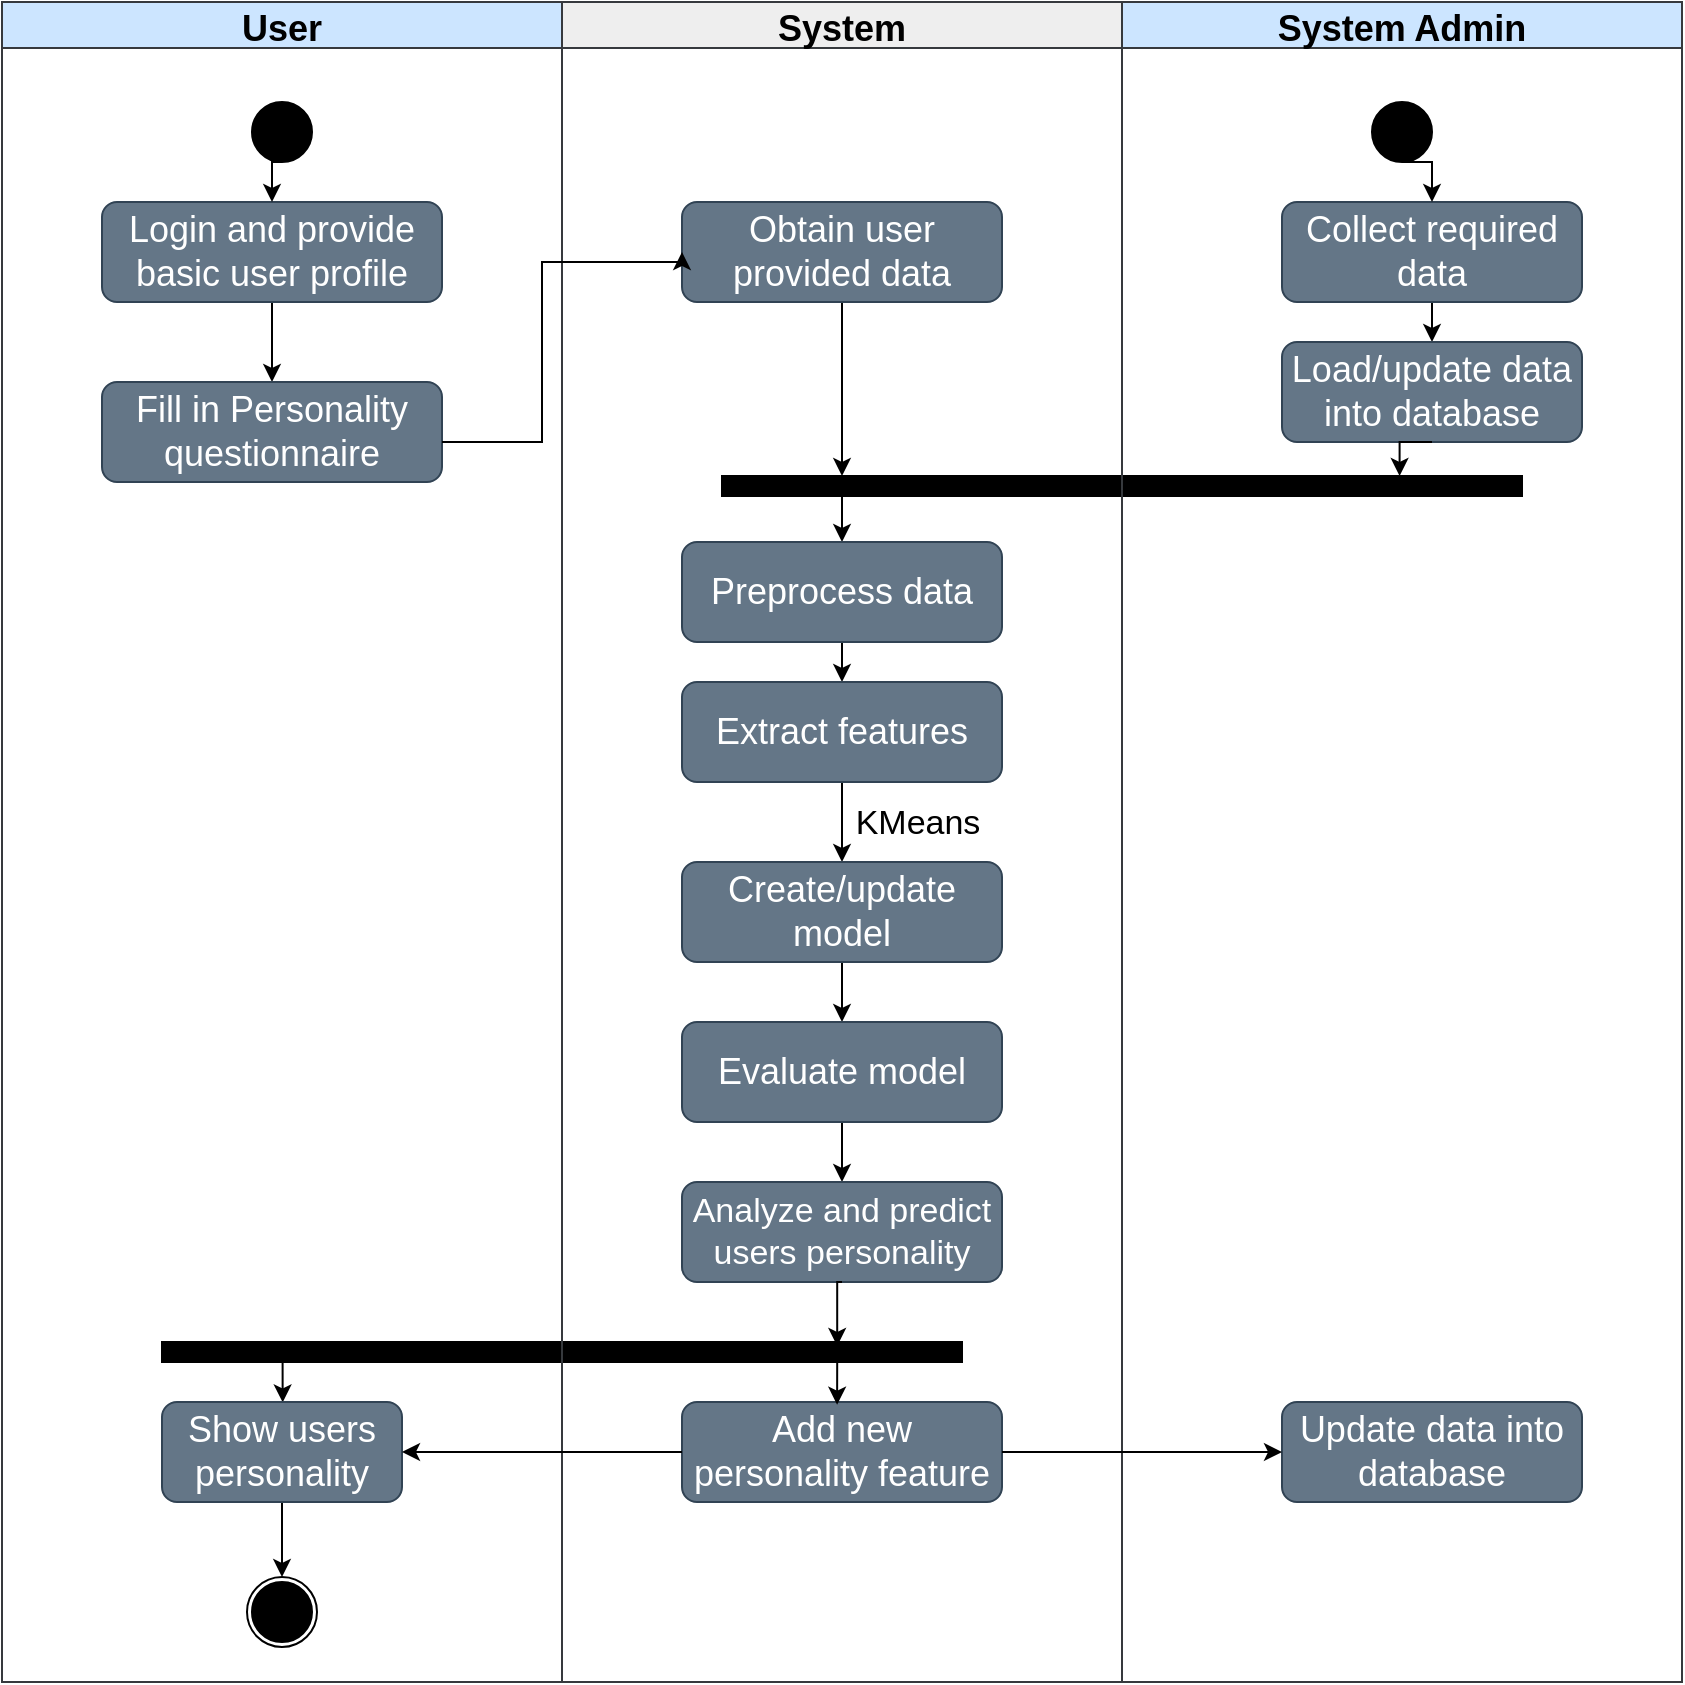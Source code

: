 <mxfile version="20.4.0" type="github">
  <diagram id="9wN0dKwCbyhMYcGL-Tr_" name="Page-1">
    <mxGraphModel dx="960" dy="853" grid="1" gridSize="10" guides="1" tooltips="1" connect="1" arrows="1" fold="1" page="1" pageScale="1" pageWidth="850" pageHeight="1100" math="0" shadow="0">
      <root>
        <mxCell id="0" />
        <mxCell id="1" parent="0" />
        <mxCell id="MDP4NH8N46IhiBC8FI1W-1" value="User" style="swimlane;fillColor=#cce5ff;strokeColor=#36393d;startSize=23;fontSize=18;" vertex="1" parent="1">
          <mxGeometry x="80" y="160" width="280" height="840" as="geometry" />
        </mxCell>
        <mxCell id="MDP4NH8N46IhiBC8FI1W-10" style="edgeStyle=orthogonalEdgeStyle;rounded=0;orthogonalLoop=1;jettySize=auto;html=1;exitX=0.5;exitY=1;exitDx=0;exitDy=0;entryX=0.5;entryY=0;entryDx=0;entryDy=0;" edge="1" parent="MDP4NH8N46IhiBC8FI1W-1" source="MDP4NH8N46IhiBC8FI1W-4" target="MDP4NH8N46IhiBC8FI1W-7">
          <mxGeometry relative="1" as="geometry" />
        </mxCell>
        <mxCell id="MDP4NH8N46IhiBC8FI1W-4" value="&lt;div style=&quot;font-size: 18px;&quot;&gt;&lt;font style=&quot;font-size: 18px;&quot;&gt;Login and provide&lt;/font&gt;&lt;/div&gt;&lt;div style=&quot;font-size: 18px;&quot;&gt;&lt;font style=&quot;font-size: 18px;&quot;&gt;basic user profile&lt;br&gt;&lt;/font&gt;&lt;/div&gt;" style="rounded=1;whiteSpace=wrap;html=1;fillColor=#647687;strokeColor=#314354;fontColor=#ffffff;" vertex="1" parent="MDP4NH8N46IhiBC8FI1W-1">
          <mxGeometry x="50" y="100" width="170" height="50" as="geometry" />
        </mxCell>
        <mxCell id="MDP4NH8N46IhiBC8FI1W-9" style="edgeStyle=orthogonalEdgeStyle;rounded=0;orthogonalLoop=1;jettySize=auto;html=1;exitX=0.5;exitY=1;exitDx=0;exitDy=0;entryX=0.5;entryY=0;entryDx=0;entryDy=0;" edge="1" parent="MDP4NH8N46IhiBC8FI1W-1" source="MDP4NH8N46IhiBC8FI1W-5" target="MDP4NH8N46IhiBC8FI1W-4">
          <mxGeometry relative="1" as="geometry" />
        </mxCell>
        <mxCell id="MDP4NH8N46IhiBC8FI1W-5" value="" style="ellipse;whiteSpace=wrap;html=1;aspect=fixed;fillColor=#000000;" vertex="1" parent="MDP4NH8N46IhiBC8FI1W-1">
          <mxGeometry x="125" y="50" width="30" height="30" as="geometry" />
        </mxCell>
        <mxCell id="MDP4NH8N46IhiBC8FI1W-7" value="&lt;div style=&quot;font-size: 18px;&quot;&gt;&lt;font style=&quot;font-size: 18px;&quot;&gt;Fill in Personality &lt;br&gt;&lt;/font&gt;&lt;/div&gt;&lt;div style=&quot;font-size: 18px;&quot;&gt;&lt;font style=&quot;font-size: 18px;&quot;&gt;questionnaire&lt;br&gt;&lt;/font&gt;&lt;/div&gt;" style="rounded=1;whiteSpace=wrap;html=1;fillColor=#647687;strokeColor=#314354;fontColor=#ffffff;" vertex="1" parent="MDP4NH8N46IhiBC8FI1W-1">
          <mxGeometry x="50" y="190" width="170" height="50" as="geometry" />
        </mxCell>
        <mxCell id="MDP4NH8N46IhiBC8FI1W-45" style="edgeStyle=orthogonalEdgeStyle;rounded=0;orthogonalLoop=1;jettySize=auto;html=1;exitX=0.25;exitY=1;exitDx=0;exitDy=0;entryX=0.561;entryY=0.004;entryDx=0;entryDy=0;entryPerimeter=0;" edge="1" parent="MDP4NH8N46IhiBC8FI1W-1">
          <mxGeometry relative="1" as="geometry">
            <mxPoint x="173.0" y="680" as="sourcePoint" />
            <mxPoint x="140.32" y="700.2" as="targetPoint" />
          </mxGeometry>
        </mxCell>
        <mxCell id="MDP4NH8N46IhiBC8FI1W-35" value="" style="rounded=0;whiteSpace=wrap;html=1;fillColor=#000000;" vertex="1" parent="MDP4NH8N46IhiBC8FI1W-1">
          <mxGeometry x="80" y="670" width="400" height="10" as="geometry" />
        </mxCell>
        <mxCell id="MDP4NH8N46IhiBC8FI1W-49" style="edgeStyle=orthogonalEdgeStyle;rounded=0;orthogonalLoop=1;jettySize=auto;html=1;exitX=0.5;exitY=1;exitDx=0;exitDy=0;entryX=0.5;entryY=0;entryDx=0;entryDy=0;" edge="1" parent="MDP4NH8N46IhiBC8FI1W-1" source="MDP4NH8N46IhiBC8FI1W-39" target="MDP4NH8N46IhiBC8FI1W-47">
          <mxGeometry relative="1" as="geometry" />
        </mxCell>
        <mxCell id="MDP4NH8N46IhiBC8FI1W-39" value="&lt;font style=&quot;font-size: 18px;&quot;&gt;Show users personality&lt;/font&gt;" style="rounded=1;whiteSpace=wrap;html=1;fillColor=#647687;strokeColor=#314354;fontColor=#ffffff;" vertex="1" parent="MDP4NH8N46IhiBC8FI1W-1">
          <mxGeometry x="80" y="700" width="120" height="50" as="geometry" />
        </mxCell>
        <mxCell id="MDP4NH8N46IhiBC8FI1W-48" value="" style="group" vertex="1" connectable="0" parent="MDP4NH8N46IhiBC8FI1W-1">
          <mxGeometry x="122.5" y="787.5" width="35" height="35" as="geometry" />
        </mxCell>
        <mxCell id="MDP4NH8N46IhiBC8FI1W-47" value="" style="ellipse;whiteSpace=wrap;html=1;aspect=fixed;fillColor=#FFFFFF;strokeColor=default;" vertex="1" parent="MDP4NH8N46IhiBC8FI1W-48">
          <mxGeometry width="35" height="35" as="geometry" />
        </mxCell>
        <mxCell id="MDP4NH8N46IhiBC8FI1W-46" value="" style="ellipse;whiteSpace=wrap;html=1;aspect=fixed;fillColor=#000000;" vertex="1" parent="MDP4NH8N46IhiBC8FI1W-48">
          <mxGeometry x="2.5" y="2.5" width="30" height="30" as="geometry" />
        </mxCell>
        <mxCell id="MDP4NH8N46IhiBC8FI1W-2" value="System" style="swimlane;fillColor=#eeeeee;strokeColor=#36393d;startSize=23;fontSize=18;" vertex="1" parent="1">
          <mxGeometry x="360" y="160" width="280" height="840" as="geometry" />
        </mxCell>
        <mxCell id="MDP4NH8N46IhiBC8FI1W-24" style="edgeStyle=orthogonalEdgeStyle;rounded=0;orthogonalLoop=1;jettySize=auto;html=1;exitX=0.5;exitY=1;exitDx=0;exitDy=0;entryX=0.15;entryY=0;entryDx=0;entryDy=0;entryPerimeter=0;" edge="1" parent="MDP4NH8N46IhiBC8FI1W-2" source="MDP4NH8N46IhiBC8FI1W-6" target="MDP4NH8N46IhiBC8FI1W-20">
          <mxGeometry relative="1" as="geometry" />
        </mxCell>
        <mxCell id="MDP4NH8N46IhiBC8FI1W-6" value="&lt;div style=&quot;font-size: 18px;&quot;&gt;&lt;font style=&quot;font-size: 18px;&quot;&gt;Obtain user provided data&lt;br&gt;&lt;/font&gt;&lt;/div&gt;" style="rounded=1;whiteSpace=wrap;html=1;fillColor=#647687;strokeColor=#314354;fontColor=#ffffff;" vertex="1" parent="MDP4NH8N46IhiBC8FI1W-2">
          <mxGeometry x="60" y="100" width="160" height="50" as="geometry" />
        </mxCell>
        <mxCell id="MDP4NH8N46IhiBC8FI1W-28" style="edgeStyle=orthogonalEdgeStyle;rounded=0;orthogonalLoop=1;jettySize=auto;html=1;exitX=0.5;exitY=1;exitDx=0;exitDy=0;entryX=0.5;entryY=0;entryDx=0;entryDy=0;" edge="1" parent="MDP4NH8N46IhiBC8FI1W-2" source="MDP4NH8N46IhiBC8FI1W-20" target="MDP4NH8N46IhiBC8FI1W-25">
          <mxGeometry relative="1" as="geometry">
            <Array as="points">
              <mxPoint x="140" y="247" />
            </Array>
          </mxGeometry>
        </mxCell>
        <mxCell id="MDP4NH8N46IhiBC8FI1W-20" value="" style="rounded=0;whiteSpace=wrap;html=1;fillColor=#000000;" vertex="1" parent="MDP4NH8N46IhiBC8FI1W-2">
          <mxGeometry x="80" y="237" width="400" height="10" as="geometry" />
        </mxCell>
        <mxCell id="MDP4NH8N46IhiBC8FI1W-27" style="edgeStyle=orthogonalEdgeStyle;rounded=0;orthogonalLoop=1;jettySize=auto;html=1;exitX=0.5;exitY=1;exitDx=0;exitDy=0;entryX=0.5;entryY=0;entryDx=0;entryDy=0;" edge="1" parent="MDP4NH8N46IhiBC8FI1W-2" source="MDP4NH8N46IhiBC8FI1W-25" target="MDP4NH8N46IhiBC8FI1W-26">
          <mxGeometry relative="1" as="geometry" />
        </mxCell>
        <mxCell id="MDP4NH8N46IhiBC8FI1W-25" value="&lt;font style=&quot;font-size: 18px;&quot;&gt;Preprocess data&lt;/font&gt;" style="rounded=1;whiteSpace=wrap;html=1;fillColor=#647687;strokeColor=#314354;fontColor=#ffffff;" vertex="1" parent="MDP4NH8N46IhiBC8FI1W-2">
          <mxGeometry x="60" y="270" width="160" height="50" as="geometry" />
        </mxCell>
        <mxCell id="MDP4NH8N46IhiBC8FI1W-30" style="edgeStyle=orthogonalEdgeStyle;rounded=0;orthogonalLoop=1;jettySize=auto;html=1;exitX=0.5;exitY=1;exitDx=0;exitDy=0;entryX=0.5;entryY=0;entryDx=0;entryDy=0;" edge="1" parent="MDP4NH8N46IhiBC8FI1W-2" source="MDP4NH8N46IhiBC8FI1W-26" target="MDP4NH8N46IhiBC8FI1W-29">
          <mxGeometry relative="1" as="geometry" />
        </mxCell>
        <mxCell id="MDP4NH8N46IhiBC8FI1W-26" value="&lt;font style=&quot;font-size: 18px;&quot;&gt;Extract features&lt;br&gt;&lt;/font&gt;" style="rounded=1;whiteSpace=wrap;html=1;fillColor=#647687;strokeColor=#314354;fontColor=#ffffff;" vertex="1" parent="MDP4NH8N46IhiBC8FI1W-2">
          <mxGeometry x="60" y="340" width="160" height="50" as="geometry" />
        </mxCell>
        <mxCell id="MDP4NH8N46IhiBC8FI1W-36" style="edgeStyle=orthogonalEdgeStyle;rounded=0;orthogonalLoop=1;jettySize=auto;html=1;exitX=0.5;exitY=1;exitDx=0;exitDy=0;entryX=0.5;entryY=0;entryDx=0;entryDy=0;" edge="1" parent="MDP4NH8N46IhiBC8FI1W-2" source="MDP4NH8N46IhiBC8FI1W-29" target="MDP4NH8N46IhiBC8FI1W-32">
          <mxGeometry relative="1" as="geometry" />
        </mxCell>
        <mxCell id="MDP4NH8N46IhiBC8FI1W-29" value="&lt;font style=&quot;font-size: 18px;&quot;&gt;Create/update model&lt;/font&gt;" style="rounded=1;whiteSpace=wrap;html=1;fillColor=#647687;strokeColor=#314354;fontColor=#ffffff;" vertex="1" parent="MDP4NH8N46IhiBC8FI1W-2">
          <mxGeometry x="60" y="430" width="160" height="50" as="geometry" />
        </mxCell>
        <mxCell id="MDP4NH8N46IhiBC8FI1W-37" style="edgeStyle=orthogonalEdgeStyle;rounded=0;orthogonalLoop=1;jettySize=auto;html=1;exitX=0.5;exitY=1;exitDx=0;exitDy=0;entryX=0.5;entryY=0;entryDx=0;entryDy=0;" edge="1" parent="MDP4NH8N46IhiBC8FI1W-2" source="MDP4NH8N46IhiBC8FI1W-32" target="MDP4NH8N46IhiBC8FI1W-34">
          <mxGeometry relative="1" as="geometry" />
        </mxCell>
        <mxCell id="MDP4NH8N46IhiBC8FI1W-32" value="&lt;font style=&quot;font-size: 18px;&quot;&gt;Evaluate model&lt;/font&gt;" style="rounded=1;whiteSpace=wrap;html=1;fillColor=#647687;strokeColor=#314354;fontColor=#ffffff;" vertex="1" parent="MDP4NH8N46IhiBC8FI1W-2">
          <mxGeometry x="60" y="510" width="160" height="50" as="geometry" />
        </mxCell>
        <mxCell id="MDP4NH8N46IhiBC8FI1W-34" value="&lt;font style=&quot;font-size: 17px;&quot;&gt;Analyze and predict users personality&lt;/font&gt;" style="rounded=1;whiteSpace=wrap;html=1;fillColor=#647687;strokeColor=#314354;fontColor=#ffffff;" vertex="1" parent="MDP4NH8N46IhiBC8FI1W-2">
          <mxGeometry x="60" y="590" width="160" height="50" as="geometry" />
        </mxCell>
        <mxCell id="MDP4NH8N46IhiBC8FI1W-40" value="&lt;font style=&quot;font-size: 18px;&quot;&gt;Add new personality feature&lt;/font&gt;" style="rounded=1;whiteSpace=wrap;html=1;fillColor=#647687;strokeColor=#314354;fontColor=#ffffff;" vertex="1" parent="MDP4NH8N46IhiBC8FI1W-2">
          <mxGeometry x="60" y="700" width="160" height="50" as="geometry" />
        </mxCell>
        <mxCell id="MDP4NH8N46IhiBC8FI1W-3" value="System Admin" style="swimlane;fillColor=#cce5ff;strokeColor=#36393d;fontSize=18;" vertex="1" parent="1">
          <mxGeometry x="640" y="160" width="280" height="840" as="geometry" />
        </mxCell>
        <mxCell id="MDP4NH8N46IhiBC8FI1W-19" style="edgeStyle=orthogonalEdgeStyle;rounded=0;orthogonalLoop=1;jettySize=auto;html=1;exitX=0.5;exitY=1;exitDx=0;exitDy=0;entryX=0.5;entryY=0;entryDx=0;entryDy=0;" edge="1" parent="MDP4NH8N46IhiBC8FI1W-3" source="MDP4NH8N46IhiBC8FI1W-11" target="MDP4NH8N46IhiBC8FI1W-18">
          <mxGeometry relative="1" as="geometry" />
        </mxCell>
        <mxCell id="MDP4NH8N46IhiBC8FI1W-11" value="&lt;div style=&quot;font-size: 18px;&quot;&gt;&lt;font style=&quot;font-size: 18px;&quot;&gt;Collect required&lt;/font&gt;&lt;/div&gt;&lt;div style=&quot;font-size: 18px;&quot;&gt;&lt;font style=&quot;font-size: 18px;&quot;&gt;data&lt;br&gt;&lt;/font&gt;&lt;/div&gt;" style="rounded=1;whiteSpace=wrap;html=1;fillColor=#647687;strokeColor=#314354;fontColor=#ffffff;" vertex="1" parent="MDP4NH8N46IhiBC8FI1W-3">
          <mxGeometry x="80" y="100" width="150" height="50" as="geometry" />
        </mxCell>
        <mxCell id="MDP4NH8N46IhiBC8FI1W-13" style="edgeStyle=orthogonalEdgeStyle;rounded=0;orthogonalLoop=1;jettySize=auto;html=1;exitX=0.5;exitY=1;exitDx=0;exitDy=0;entryX=0.5;entryY=0;entryDx=0;entryDy=0;" edge="1" parent="MDP4NH8N46IhiBC8FI1W-3" source="MDP4NH8N46IhiBC8FI1W-12" target="MDP4NH8N46IhiBC8FI1W-11">
          <mxGeometry relative="1" as="geometry" />
        </mxCell>
        <mxCell id="MDP4NH8N46IhiBC8FI1W-12" value="" style="ellipse;whiteSpace=wrap;html=1;aspect=fixed;fillColor=#000000;" vertex="1" parent="MDP4NH8N46IhiBC8FI1W-3">
          <mxGeometry x="125" y="50" width="30" height="30" as="geometry" />
        </mxCell>
        <mxCell id="MDP4NH8N46IhiBC8FI1W-18" value="&lt;font style=&quot;font-size: 18px;&quot;&gt;Load/update data into database&lt;/font&gt;" style="rounded=1;whiteSpace=wrap;html=1;fillColor=#647687;strokeColor=#314354;fontColor=#ffffff;" vertex="1" parent="MDP4NH8N46IhiBC8FI1W-3">
          <mxGeometry x="80" y="170" width="150" height="50" as="geometry" />
        </mxCell>
        <mxCell id="MDP4NH8N46IhiBC8FI1W-51" value="&lt;font style=&quot;font-size: 18px;&quot;&gt;Update data into database&lt;/font&gt;" style="rounded=1;whiteSpace=wrap;html=1;fillColor=#647687;strokeColor=#314354;fontColor=#ffffff;" vertex="1" parent="MDP4NH8N46IhiBC8FI1W-3">
          <mxGeometry x="80" y="700" width="150" height="50" as="geometry" />
        </mxCell>
        <mxCell id="MDP4NH8N46IhiBC8FI1W-8" style="edgeStyle=orthogonalEdgeStyle;rounded=0;orthogonalLoop=1;jettySize=auto;html=1;entryX=0;entryY=0.5;entryDx=0;entryDy=0;" edge="1" parent="1" source="MDP4NH8N46IhiBC8FI1W-7" target="MDP4NH8N46IhiBC8FI1W-6">
          <mxGeometry relative="1" as="geometry">
            <Array as="points">
              <mxPoint x="350" y="380" />
              <mxPoint x="350" y="290" />
            </Array>
          </mxGeometry>
        </mxCell>
        <mxCell id="MDP4NH8N46IhiBC8FI1W-23" style="edgeStyle=orthogonalEdgeStyle;rounded=0;orthogonalLoop=1;jettySize=auto;html=1;exitX=0.5;exitY=1;exitDx=0;exitDy=0;entryX=0.847;entryY=0;entryDx=0;entryDy=0;entryPerimeter=0;" edge="1" parent="1" source="MDP4NH8N46IhiBC8FI1W-18" target="MDP4NH8N46IhiBC8FI1W-20">
          <mxGeometry relative="1" as="geometry" />
        </mxCell>
        <mxCell id="MDP4NH8N46IhiBC8FI1W-38" style="edgeStyle=orthogonalEdgeStyle;rounded=0;orthogonalLoop=1;jettySize=auto;html=1;exitX=0.5;exitY=1;exitDx=0;exitDy=0;entryX=0.844;entryY=0.2;entryDx=0;entryDy=0;entryPerimeter=0;" edge="1" parent="1" source="MDP4NH8N46IhiBC8FI1W-34" target="MDP4NH8N46IhiBC8FI1W-35">
          <mxGeometry relative="1" as="geometry" />
        </mxCell>
        <mxCell id="MDP4NH8N46IhiBC8FI1W-42" style="edgeStyle=orthogonalEdgeStyle;rounded=0;orthogonalLoop=1;jettySize=auto;html=1;exitX=0.75;exitY=1;exitDx=0;exitDy=0;entryX=0.438;entryY=0.027;entryDx=0;entryDy=0;entryPerimeter=0;" edge="1" parent="1">
          <mxGeometry relative="1" as="geometry">
            <mxPoint x="465" y="840" as="sourcePoint" />
            <mxPoint x="497.56" y="861.35" as="targetPoint" />
          </mxGeometry>
        </mxCell>
        <mxCell id="MDP4NH8N46IhiBC8FI1W-50" style="edgeStyle=orthogonalEdgeStyle;rounded=0;orthogonalLoop=1;jettySize=auto;html=1;exitX=0;exitY=0.5;exitDx=0;exitDy=0;entryX=1;entryY=0.5;entryDx=0;entryDy=0;" edge="1" parent="1" source="MDP4NH8N46IhiBC8FI1W-40" target="MDP4NH8N46IhiBC8FI1W-39">
          <mxGeometry relative="1" as="geometry" />
        </mxCell>
        <mxCell id="MDP4NH8N46IhiBC8FI1W-52" style="edgeStyle=orthogonalEdgeStyle;rounded=0;orthogonalLoop=1;jettySize=auto;html=1;entryX=0;entryY=0.5;entryDx=0;entryDy=0;" edge="1" parent="1" source="MDP4NH8N46IhiBC8FI1W-40" target="MDP4NH8N46IhiBC8FI1W-51">
          <mxGeometry relative="1" as="geometry" />
        </mxCell>
        <mxCell id="MDP4NH8N46IhiBC8FI1W-31" value="&lt;font style=&quot;font-size: 17px;&quot;&gt;KMeans&lt;/font&gt;" style="text;html=1;strokeColor=none;fillColor=none;align=center;verticalAlign=middle;whiteSpace=wrap;rounded=0;" vertex="1" parent="1">
          <mxGeometry x="508" y="556" width="60" height="30" as="geometry" />
        </mxCell>
      </root>
    </mxGraphModel>
  </diagram>
</mxfile>
